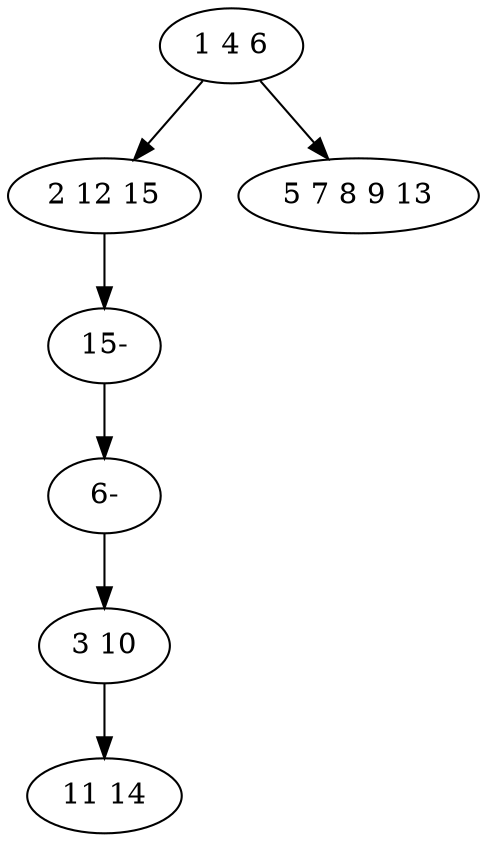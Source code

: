 digraph true_tree {
	"0" -> "1"
	"1" -> "5"
	"0" -> "3"
	"2" -> "4"
	"5" -> "6"
	"6" -> "2"
	"0" [label="1 4 6"];
	"1" [label="2 12 15"];
	"2" [label="3 10"];
	"3" [label="5 7 8 9 13"];
	"4" [label="11 14"];
	"5" [label="15-"];
	"6" [label="6-"];
}
